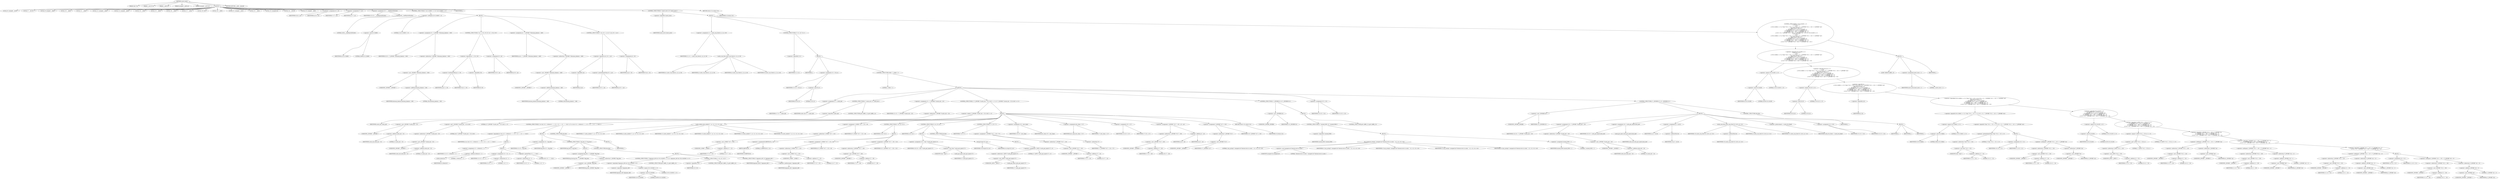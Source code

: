 digraph cache_insert {  
"1000119" [label = "(METHOD,cache_insert)" ]
"1000120" [label = "(PARAM,char *src)" ]
"1000121" [label = "(PARAM,__int128 *a2)" ]
"1000122" [label = "(PARAM,__int64 a3)" ]
"1000123" [label = "(PARAM,unsigned __int64 a4)" ]
"1000124" [label = "(PARAM,unsigned __int16 a5)" ]
"1000125" [label = "(BLOCK,,)" ]
"1000126" [label = "(LOCAL,v6: unsigned __int16)" ]
"1000127" [label = "(LOCAL,v7: __int128 *)" ]
"1000128" [label = "(LOCAL,v9: unsigned __int64)" ]
"1000129" [label = "(LOCAL,v10: __int64)" ]
"1000130" [label = "(LOCAL,v11: __int64)" ]
"1000131" [label = "(LOCAL,v12: unsigned __int64)" ]
"1000132" [label = "(LOCAL,v13: unsigned __int64)" ]
"1000133" [label = "(LOCAL,v14: __int64)" ]
"1000134" [label = "(LOCAL,v15: __int64)" ]
"1000135" [label = "(LOCAL,v16: __int64)" ]
"1000136" [label = "(LOCAL,v17: __int64)" ]
"1000137" [label = "(LOCAL,v18: char *)" ]
"1000138" [label = "(LOCAL,v19: __int64)" ]
"1000139" [label = "(LOCAL,v21: unsigned __int16)" ]
"1000140" [label = "(LOCAL,v22: __int64)" ]
"1000141" [label = "(LOCAL,v23: unsigned int)" ]
"1000142" [label = "(LOCAL,v24: __int128)" ]
"1000143" [label = "(LOCAL,v25: unsigned __int64)" ]
"1000144" [label = "(<operator>.assignment,v6 = a5)" ]
"1000145" [label = "(IDENTIFIER,v6,v6 = a5)" ]
"1000146" [label = "(IDENTIFIER,a5,v6 = a5)" ]
"1000147" [label = "(<operator>.assignment,v7 = a2)" ]
"1000148" [label = "(IDENTIFIER,v7,v7 = a2)" ]
"1000149" [label = "(IDENTIFIER,a2,v7 = a2)" ]
"1000150" [label = "(<operator>.assignment,v25 = __readfsqword(0x28u))" ]
"1000151" [label = "(IDENTIFIER,v25,v25 = __readfsqword(0x28u))" ]
"1000152" [label = "(__readfsqword,__readfsqword(0x28u))" ]
"1000153" [label = "(LITERAL,0x28u,__readfsqword(0x28u))" ]
"1000154" [label = "(CONTROL_STRUCTURE,if ( (a5 & 0x980) != 0 ),if ( (a5 & 0x980) != 0 ))" ]
"1000155" [label = "(<operator>.notEquals,(a5 & 0x980) != 0)" ]
"1000156" [label = "(<operator>.and,a5 & 0x980)" ]
"1000157" [label = "(IDENTIFIER,a5,a5 & 0x980)" ]
"1000158" [label = "(LITERAL,0x980,a5 & 0x980)" ]
"1000159" [label = "(LITERAL,0,(a5 & 0x980) != 0)" ]
"1000160" [label = "(BLOCK,,)" ]
"1000161" [label = "(<operator>.assignment,v9 = *(_QWORD *)(dnsmasq_daemon + 456))" ]
"1000162" [label = "(IDENTIFIER,v9,v9 = *(_QWORD *)(dnsmasq_daemon + 456))" ]
"1000163" [label = "(<operator>.indirection,*(_QWORD *)(dnsmasq_daemon + 456))" ]
"1000164" [label = "(<operator>.cast,(_QWORD *)(dnsmasq_daemon + 456))" ]
"1000165" [label = "(UNKNOWN,_QWORD *,_QWORD *)" ]
"1000166" [label = "(<operator>.addition,dnsmasq_daemon + 456)" ]
"1000167" [label = "(IDENTIFIER,dnsmasq_daemon,dnsmasq_daemon + 456)" ]
"1000168" [label = "(LITERAL,456,dnsmasq_daemon + 456)" ]
"1000169" [label = "(CONTROL_STRUCTURE,if ( a4 <= v9 || !v9 ),if ( a4 <= v9 || !v9 ))" ]
"1000170" [label = "(<operator>.logicalOr,a4 <= v9 || !v9)" ]
"1000171" [label = "(<operator>.lessEqualsThan,a4 <= v9)" ]
"1000172" [label = "(IDENTIFIER,a4,a4 <= v9)" ]
"1000173" [label = "(IDENTIFIER,v9,a4 <= v9)" ]
"1000174" [label = "(<operator>.logicalNot,!v9)" ]
"1000175" [label = "(IDENTIFIER,v9,!v9)" ]
"1000176" [label = "(<operator>.assignment,v9 = a4)" ]
"1000177" [label = "(IDENTIFIER,v9,v9 = a4)" ]
"1000178" [label = "(IDENTIFIER,a4,v9 = a4)" ]
"1000179" [label = "(<operator>.assignment,a4 = *(_QWORD *)(dnsmasq_daemon + 448))" ]
"1000180" [label = "(IDENTIFIER,a4,a4 = *(_QWORD *)(dnsmasq_daemon + 448))" ]
"1000181" [label = "(<operator>.indirection,*(_QWORD *)(dnsmasq_daemon + 448))" ]
"1000182" [label = "(<operator>.cast,(_QWORD *)(dnsmasq_daemon + 448))" ]
"1000183" [label = "(UNKNOWN,_QWORD *,_QWORD *)" ]
"1000184" [label = "(<operator>.addition,dnsmasq_daemon + 448)" ]
"1000185" [label = "(IDENTIFIER,dnsmasq_daemon,dnsmasq_daemon + 448)" ]
"1000186" [label = "(LITERAL,448,dnsmasq_daemon + 448)" ]
"1000187" [label = "(CONTROL_STRUCTURE,if ( !a4 || v9 >= a4 ),if ( !a4 || v9 >= a4 ))" ]
"1000188" [label = "(<operator>.logicalOr,!a4 || v9 >= a4)" ]
"1000189" [label = "(<operator>.logicalNot,!a4)" ]
"1000190" [label = "(IDENTIFIER,a4,!a4)" ]
"1000191" [label = "(<operator>.greaterEqualsThan,v9 >= a4)" ]
"1000192" [label = "(IDENTIFIER,v9,v9 >= a4)" ]
"1000193" [label = "(IDENTIFIER,a4,v9 >= a4)" ]
"1000194" [label = "(<operator>.assignment,a4 = v9)" ]
"1000195" [label = "(IDENTIFIER,a4,a4 = v9)" ]
"1000196" [label = "(IDENTIFIER,v9,a4 = v9)" ]
"1000197" [label = "(IDENTIFIER,L,)" ]
"1000198" [label = "(CONTROL_STRUCTURE,if ( !insert_error ),if ( !insert_error ))" ]
"1000199" [label = "(<operator>.logicalNot,!insert_error)" ]
"1000200" [label = "(IDENTIFIER,insert_error,!insert_error)" ]
"1000201" [label = "(BLOCK,,)" ]
"1000202" [label = "(<operator>.assignment,v11 = cache_scan_free(src, a2, a3, v6))" ]
"1000203" [label = "(IDENTIFIER,v11,v11 = cache_scan_free(src, a2, a3, v6))" ]
"1000204" [label = "(cache_scan_free,cache_scan_free(src, a2, a3, v6))" ]
"1000205" [label = "(IDENTIFIER,src,cache_scan_free(src, a2, a3, v6))" ]
"1000206" [label = "(IDENTIFIER,a2,cache_scan_free(src, a2, a3, v6))" ]
"1000207" [label = "(IDENTIFIER,a3,cache_scan_free(src, a2, a3, v6))" ]
"1000208" [label = "(IDENTIFIER,v6,cache_scan_free(src, a2, a3, v6))" ]
"1000209" [label = "(CONTROL_STRUCTURE,if ( !v11 ),if ( !v11 ))" ]
"1000210" [label = "(<operator>.logicalNot,!v11)" ]
"1000211" [label = "(IDENTIFIER,v11,!v11)" ]
"1000212" [label = "(BLOCK,,)" ]
"1000213" [label = "(IDENTIFIER,L,)" ]
"1000214" [label = "(<operator>.assignment,v15 = v6 & 4)" ]
"1000215" [label = "(IDENTIFIER,v15,v15 = v6 & 4)" ]
"1000216" [label = "(<operator>.and,v6 & 4)" ]
"1000217" [label = "(IDENTIFIER,v6,v6 & 4)" ]
"1000218" [label = "(LITERAL,4,v6 & 4)" ]
"1000219" [label = "(CONTROL_STRUCTURE,while ( 1 ),while ( 1 ))" ]
"1000220" [label = "(LITERAL,1,while ( 1 ))" ]
"1000221" [label = "(BLOCK,,)" ]
"1000222" [label = "(<operator>.assignment,v17 = cache_tail)" ]
"1000223" [label = "(IDENTIFIER,v17,v17 = cache_tail)" ]
"1000224" [label = "(IDENTIFIER,cache_tail,v17 = cache_tail)" ]
"1000225" [label = "(CONTROL_STRUCTURE,if ( !cache_tail ),if ( !cache_tail ))" ]
"1000226" [label = "(<operator>.logicalNot,!cache_tail)" ]
"1000227" [label = "(IDENTIFIER,cache_tail,!cache_tail)" ]
"1000228" [label = "(CONTROL_STRUCTURE,goto LABEL_23;,goto LABEL_23;)" ]
"1000229" [label = "(<operator>.assignment,v21 = *(_DWORD *)(cache_tail + 52))" ]
"1000230" [label = "(IDENTIFIER,v21,v21 = *(_DWORD *)(cache_tail + 52))" ]
"1000231" [label = "(<operator>.indirection,*(_DWORD *)(cache_tail + 52))" ]
"1000232" [label = "(<operator>.cast,(_DWORD *)(cache_tail + 52))" ]
"1000233" [label = "(UNKNOWN,_DWORD *,_DWORD *)" ]
"1000234" [label = "(<operator>.addition,cache_tail + 52)" ]
"1000235" [label = "(IDENTIFIER,cache_tail,cache_tail + 52)" ]
"1000236" [label = "(LITERAL,52,cache_tail + 52)" ]
"1000237" [label = "(CONTROL_STRUCTURE,if ( (*(_DWORD *)(cache_tail + 52) & 0xC) == 0 ),if ( (*(_DWORD *)(cache_tail + 52) & 0xC) == 0 ))" ]
"1000238" [label = "(<operator>.equals,(*(_DWORD *)(cache_tail + 52) & 0xC) == 0)" ]
"1000239" [label = "(<operator>.and,*(_DWORD *)(cache_tail + 52) & 0xC)" ]
"1000240" [label = "(<operator>.indirection,*(_DWORD *)(cache_tail + 52))" ]
"1000241" [label = "(<operator>.cast,(_DWORD *)(cache_tail + 52))" ]
"1000242" [label = "(UNKNOWN,_DWORD *,_DWORD *)" ]
"1000243" [label = "(<operator>.addition,cache_tail + 52)" ]
"1000244" [label = "(IDENTIFIER,cache_tail,cache_tail + 52)" ]
"1000245" [label = "(LITERAL,52,cache_tail + 52)" ]
"1000246" [label = "(LITERAL,0xC,*(_DWORD *)(cache_tail + 52) & 0xC)" ]
"1000247" [label = "(LITERAL,0,(*(_DWORD *)(cache_tail + 52) & 0xC) == 0)" ]
"1000248" [label = "(BLOCK,,)" ]
"1000249" [label = "(CONTROL_STRUCTURE,if ( src && (v12 = strlen(src) + 1, v13 = v12 - 1, v12 - 1 > 0x31) ),if ( src && (v12 = strlen(src) + 1, v13 = v12 - 1, v12 - 1 > 0x31) ))" ]
"1000250" [label = "(<operator>.logicalAnd,src && (v12 = strlen(src) + 1, v13 = v12 - 1, v12 - 1 > 0x31))" ]
"1000251" [label = "(IDENTIFIER,src,src && (v12 = strlen(src) + 1, v13 = v12 - 1, v12 - 1 > 0x31))" ]
"1000252" [label = "(BLOCK,,)" ]
"1000253" [label = "(<operator>.assignment,v12 = strlen(src) + 1)" ]
"1000254" [label = "(IDENTIFIER,v12,v12 = strlen(src) + 1)" ]
"1000255" [label = "(<operator>.addition,strlen(src) + 1)" ]
"1000256" [label = "(strlen,strlen(src))" ]
"1000257" [label = "(IDENTIFIER,src,strlen(src))" ]
"1000258" [label = "(LITERAL,1,strlen(src) + 1)" ]
"1000259" [label = "(BLOCK,,)" ]
"1000260" [label = "(<operator>.assignment,v13 = v12 - 1)" ]
"1000261" [label = "(IDENTIFIER,v13,v13 = v12 - 1)" ]
"1000262" [label = "(<operator>.subtraction,v12 - 1)" ]
"1000263" [label = "(IDENTIFIER,v12,v12 - 1)" ]
"1000264" [label = "(LITERAL,1,v12 - 1)" ]
"1000265" [label = "(<operator>.greaterThan,v12 - 1 > 0x31)" ]
"1000266" [label = "(<operator>.subtraction,v12 - 1)" ]
"1000267" [label = "(IDENTIFIER,v12,v12 - 1)" ]
"1000268" [label = "(LITERAL,1,v12 - 1)" ]
"1000269" [label = "(LITERAL,0x31,v12 - 1 > 0x31)" ]
"1000270" [label = "(BLOCK,,)" ]
"1000271" [label = "(<operator>.assignment,v22 = big_free)" ]
"1000272" [label = "(IDENTIFIER,v22,v22 = big_free)" ]
"1000273" [label = "(IDENTIFIER,big_free,v22 = big_free)" ]
"1000274" [label = "(CONTROL_STRUCTURE,if ( big_free ),if ( big_free ))" ]
"1000275" [label = "(IDENTIFIER,big_free,if ( big_free ))" ]
"1000276" [label = "(BLOCK,,)" ]
"1000277" [label = "(<operator>.assignment,big_free = *(_QWORD *)big_free)" ]
"1000278" [label = "(IDENTIFIER,big_free,big_free = *(_QWORD *)big_free)" ]
"1000279" [label = "(<operator>.indirection,*(_QWORD *)big_free)" ]
"1000280" [label = "(<operator>.cast,(_QWORD *)big_free)" ]
"1000281" [label = "(UNKNOWN,_QWORD *,_QWORD *)" ]
"1000282" [label = "(IDENTIFIER,big_free,(_QWORD *)big_free)" ]
"1000283" [label = "(CONTROL_STRUCTURE,else,else)" ]
"1000284" [label = "(BLOCK,,)" ]
"1000285" [label = "(CONTROL_STRUCTURE,if ( !bignames_left && (v6 & 0x5000) == 0 ),if ( !bignames_left && (v6 & 0x5000) == 0 ))" ]
"1000286" [label = "(<operator>.logicalAnd,!bignames_left && (v6 & 0x5000) == 0)" ]
"1000287" [label = "(<operator>.logicalNot,!bignames_left)" ]
"1000288" [label = "(IDENTIFIER,bignames_left,!bignames_left)" ]
"1000289" [label = "(<operator>.equals,(v6 & 0x5000) == 0)" ]
"1000290" [label = "(<operator>.and,v6 & 0x5000)" ]
"1000291" [label = "(IDENTIFIER,v6,v6 & 0x5000)" ]
"1000292" [label = "(LITERAL,0x5000,v6 & 0x5000)" ]
"1000293" [label = "(LITERAL,0,(v6 & 0x5000) == 0)" ]
"1000294" [label = "(CONTROL_STRUCTURE,goto LABEL_23;,goto LABEL_23;)" ]
"1000295" [label = "(CONTROL_STRUCTURE,if ( !v22 ),if ( !v22 ))" ]
"1000296" [label = "(<operator>.logicalNot,!v22)" ]
"1000297" [label = "(IDENTIFIER,v22,!v22)" ]
"1000298" [label = "(CONTROL_STRUCTURE,goto LABEL_23;,goto LABEL_23;)" ]
"1000299" [label = "(CONTROL_STRUCTURE,if ( bignames_left ),if ( bignames_left ))" ]
"1000300" [label = "(IDENTIFIER,bignames_left,if ( bignames_left ))" ]
"1000301" [label = "(<operator>.preDecrement,--bignames_left)" ]
"1000302" [label = "(IDENTIFIER,bignames_left,--bignames_left)" ]
"1000303" [label = "(CONTROL_STRUCTURE,else,else)" ]
"1000304" [label = "(BLOCK,,)" ]
"1000305" [label = "(IDENTIFIER,L,)" ]
"1000306" [label = "(cache_unlink,cache_unlink(v17, a2, v12, v13, v15, v14))" ]
"1000307" [label = "(IDENTIFIER,v17,cache_unlink(v17, a2, v12, v13, v15, v14))" ]
"1000308" [label = "(IDENTIFIER,a2,cache_unlink(v17, a2, v12, v13, v15, v14))" ]
"1000309" [label = "(IDENTIFIER,v12,cache_unlink(v17, a2, v12, v13, v15, v14))" ]
"1000310" [label = "(IDENTIFIER,v13,cache_unlink(v17, a2, v12, v13, v15, v14))" ]
"1000311" [label = "(IDENTIFIER,v15,cache_unlink(v17, a2, v12, v13, v15, v14))" ]
"1000312" [label = "(IDENTIFIER,v14,cache_unlink(v17, a2, v12, v13, v15, v14))" ]
"1000313" [label = "(<operator>.assignment,*(_WORD *)(v17 + 52) = v6)" ]
"1000314" [label = "(<operator>.indirection,*(_WORD *)(v17 + 52))" ]
"1000315" [label = "(<operator>.cast,(_WORD *)(v17 + 52))" ]
"1000316" [label = "(UNKNOWN,_WORD *,_WORD *)" ]
"1000317" [label = "(<operator>.addition,v17 + 52)" ]
"1000318" [label = "(IDENTIFIER,v17,v17 + 52)" ]
"1000319" [label = "(LITERAL,52,v17 + 52)" ]
"1000320" [label = "(IDENTIFIER,v6,*(_WORD *)(v17 + 52) = v6)" ]
"1000321" [label = "(CONTROL_STRUCTURE,if ( v22 ),if ( v22 ))" ]
"1000322" [label = "(IDENTIFIER,v22,if ( v22 ))" ]
"1000323" [label = "(BLOCK,,)" ]
"1000324" [label = "(<operators>.assignmentOr,HIBYTE(v6) |= 2u)" ]
"1000325" [label = "(HIBYTE,HIBYTE(v6))" ]
"1000326" [label = "(IDENTIFIER,v6,HIBYTE(v6))" ]
"1000327" [label = "(LITERAL,2u,HIBYTE(v6) |= 2u)" ]
"1000328" [label = "(<operator>.assignment,*(_WORD *)(v17 + 52) = v6)" ]
"1000329" [label = "(<operator>.indirection,*(_WORD *)(v17 + 52))" ]
"1000330" [label = "(<operator>.cast,(_WORD *)(v17 + 52))" ]
"1000331" [label = "(UNKNOWN,_WORD *,_WORD *)" ]
"1000332" [label = "(<operator>.addition,v17 + 52)" ]
"1000333" [label = "(IDENTIFIER,v17,v17 + 52)" ]
"1000334" [label = "(LITERAL,52,v17 + 52)" ]
"1000335" [label = "(IDENTIFIER,v6,*(_WORD *)(v17 + 52) = v6)" ]
"1000336" [label = "(<operator>.assignment,*(_QWORD *)(v17 + 56) = v22)" ]
"1000337" [label = "(<operator>.indirection,*(_QWORD *)(v17 + 56))" ]
"1000338" [label = "(<operator>.cast,(_QWORD *)(v17 + 56))" ]
"1000339" [label = "(UNKNOWN,_QWORD *,_QWORD *)" ]
"1000340" [label = "(<operator>.addition,v17 + 56)" ]
"1000341" [label = "(IDENTIFIER,v17,v17 + 56)" ]
"1000342" [label = "(LITERAL,56,v17 + 56)" ]
"1000343" [label = "(IDENTIFIER,v22,*(_QWORD *)(v17 + 56) = v22)" ]
"1000344" [label = "(CONTROL_STRUCTURE,if ( src ),if ( src ))" ]
"1000345" [label = "(IDENTIFIER,src,if ( src ))" ]
"1000346" [label = "(BLOCK,,)" ]
"1000347" [label = "(<operator>.assignment,v18 = (char *)cache_get_name(v17))" ]
"1000348" [label = "(IDENTIFIER,v18,v18 = (char *)cache_get_name(v17))" ]
"1000349" [label = "(<operator>.cast,(char *)cache_get_name(v17))" ]
"1000350" [label = "(UNKNOWN,char *,char *)" ]
"1000351" [label = "(cache_get_name,cache_get_name(v17))" ]
"1000352" [label = "(IDENTIFIER,v17,cache_get_name(v17))" ]
"1000353" [label = "(strcpy,strcpy(v18, src))" ]
"1000354" [label = "(IDENTIFIER,v18,strcpy(v18, src))" ]
"1000355" [label = "(IDENTIFIER,src,strcpy(v18, src))" ]
"1000356" [label = "(CONTROL_STRUCTURE,else,else)" ]
"1000357" [label = "(BLOCK,,)" ]
"1000358" [label = "(<operator>.assignment,*(_BYTE *)cache_get_name(v17) = 0)" ]
"1000359" [label = "(<operator>.indirection,*(_BYTE *)cache_get_name(v17))" ]
"1000360" [label = "(<operator>.cast,(_BYTE *)cache_get_name(v17))" ]
"1000361" [label = "(UNKNOWN,_BYTE *,_BYTE *)" ]
"1000362" [label = "(cache_get_name,cache_get_name(v17))" ]
"1000363" [label = "(IDENTIFIER,v17,cache_get_name(v17))" ]
"1000364" [label = "(LITERAL,0,*(_BYTE *)cache_get_name(v17) = 0)" ]
"1000365" [label = "(CONTROL_STRUCTURE,if ( v7 ),if ( v7 ))" ]
"1000366" [label = "(IDENTIFIER,v7,if ( v7 ))" ]
"1000367" [label = "(<operator>.assignment,*(_OWORD *)(v17 + 24) = *v7)" ]
"1000368" [label = "(<operator>.indirection,*(_OWORD *)(v17 + 24))" ]
"1000369" [label = "(<operator>.cast,(_OWORD *)(v17 + 24))" ]
"1000370" [label = "(UNKNOWN,_OWORD *,_OWORD *)" ]
"1000371" [label = "(<operator>.addition,v17 + 24)" ]
"1000372" [label = "(IDENTIFIER,v17,v17 + 24)" ]
"1000373" [label = "(LITERAL,24,v17 + 24)" ]
"1000374" [label = "(<operator>.indirection,*v7)" ]
"1000375" [label = "(IDENTIFIER,v7,*(_OWORD *)(v17 + 24) = *v7)" ]
"1000376" [label = "(<operator>.assignment,v19 = new_chain)" ]
"1000377" [label = "(IDENTIFIER,v19,v19 = new_chain)" ]
"1000378" [label = "(IDENTIFIER,new_chain,v19 = new_chain)" ]
"1000379" [label = "(<operator>.assignment,new_chain = v17)" ]
"1000380" [label = "(IDENTIFIER,new_chain,new_chain = v17)" ]
"1000381" [label = "(IDENTIFIER,v17,new_chain = v17)" ]
"1000382" [label = "(<operator>.assignment,v10 = v17)" ]
"1000383" [label = "(IDENTIFIER,v10,v10 = v17)" ]
"1000384" [label = "(IDENTIFIER,v17,v10 = v17)" ]
"1000385" [label = "(<operator>.assignment,*(_QWORD *)(v17 + 40) = a3 + a4)" ]
"1000386" [label = "(<operator>.indirection,*(_QWORD *)(v17 + 40))" ]
"1000387" [label = "(<operator>.cast,(_QWORD *)(v17 + 40))" ]
"1000388" [label = "(UNKNOWN,_QWORD *,_QWORD *)" ]
"1000389" [label = "(<operator>.addition,v17 + 40)" ]
"1000390" [label = "(IDENTIFIER,v17,v17 + 40)" ]
"1000391" [label = "(LITERAL,40,v17 + 40)" ]
"1000392" [label = "(<operator>.addition,a3 + a4)" ]
"1000393" [label = "(IDENTIFIER,a3,a3 + a4)" ]
"1000394" [label = "(IDENTIFIER,a4,a3 + a4)" ]
"1000395" [label = "(<operator>.assignment,*(_QWORD *)v17 = v19)" ]
"1000396" [label = "(<operator>.indirection,*(_QWORD *)v17)" ]
"1000397" [label = "(<operator>.cast,(_QWORD *)v17)" ]
"1000398" [label = "(UNKNOWN,_QWORD *,_QWORD *)" ]
"1000399" [label = "(IDENTIFIER,v17,(_QWORD *)v17)" ]
"1000400" [label = "(IDENTIFIER,v19,*(_QWORD *)v17 = v19)" ]
"1000401" [label = "(RETURN,return v10;,return v10;)" ]
"1000402" [label = "(IDENTIFIER,v10,return v10;)" ]
"1000403" [label = "(CONTROL_STRUCTURE,if ( (_DWORD)v14 ),if ( (_DWORD)v14 ))" ]
"1000404" [label = "(<operator>.cast,(_DWORD)v14)" ]
"1000405" [label = "(UNKNOWN,_DWORD,_DWORD)" ]
"1000406" [label = "(IDENTIFIER,v14,(_DWORD)v14)" ]
"1000407" [label = "(BLOCK,,)" ]
"1000408" [label = "(CONTROL_STRUCTURE,if ( !warned_8590 ),if ( !warned_8590 ))" ]
"1000409" [label = "(<operator>.logicalNot,!warned_8590)" ]
"1000410" [label = "(IDENTIFIER,warned_8590,!warned_8590)" ]
"1000411" [label = "(BLOCK,,)" ]
"1000412" [label = "(my_syslog,my_syslog(3, (unsigned int)\"Internal error in cache.\", v12, v13, v15, v14))" ]
"1000413" [label = "(LITERAL,3,my_syslog(3, (unsigned int)\"Internal error in cache.\", v12, v13, v15, v14))" ]
"1000414" [label = "(<operator>.cast,(unsigned int)\"Internal error in cache.\")" ]
"1000415" [label = "(UNKNOWN,unsigned int,unsigned int)" ]
"1000416" [label = "(LITERAL,\"Internal error in cache.\",(unsigned int)\"Internal error in cache.\")" ]
"1000417" [label = "(IDENTIFIER,v12,my_syslog(3, (unsigned int)\"Internal error in cache.\", v12, v13, v15, v14))" ]
"1000418" [label = "(IDENTIFIER,v13,my_syslog(3, (unsigned int)\"Internal error in cache.\", v12, v13, v15, v14))" ]
"1000419" [label = "(IDENTIFIER,v15,my_syslog(3, (unsigned int)\"Internal error in cache.\", v12, v13, v15, v14))" ]
"1000420" [label = "(IDENTIFIER,v14,my_syslog(3, (unsigned int)\"Internal error in cache.\", v12, v13, v15, v14))" ]
"1000421" [label = "(<operator>.assignment,warned_8590 = 1)" ]
"1000422" [label = "(IDENTIFIER,warned_8590,warned_8590 = 1)" ]
"1000423" [label = "(LITERAL,1,warned_8590 = 1)" ]
"1000424" [label = "(CONTROL_STRUCTURE,goto LABEL_23;,goto LABEL_23;)" ]
"1000425" [label = "(<operator>.assignment,v23 = v15)" ]
"1000426" [label = "(IDENTIFIER,v23,v23 = v15)" ]
"1000427" [label = "(IDENTIFIER,v15,v23 = v15)" ]
"1000428" [label = "(CONTROL_STRUCTURE,if ( (_DWORD)v15 ),if ( (_DWORD)v15 ))" ]
"1000429" [label = "(<operator>.cast,(_DWORD)v15)" ]
"1000430" [label = "(UNKNOWN,_DWORD,_DWORD)" ]
"1000431" [label = "(IDENTIFIER,v15,(_DWORD)v15)" ]
"1000432" [label = "(BLOCK,,)" ]
"1000433" [label = "(<operator>.assignment,v24 = *(_OWORD *)(cache_tail + 24))" ]
"1000434" [label = "(IDENTIFIER,v24,v24 = *(_OWORD *)(cache_tail + 24))" ]
"1000435" [label = "(<operator>.indirection,*(_OWORD *)(cache_tail + 24))" ]
"1000436" [label = "(<operator>.cast,(_OWORD *)(cache_tail + 24))" ]
"1000437" [label = "(UNKNOWN,_OWORD *,_OWORD *)" ]
"1000438" [label = "(<operator>.addition,cache_tail + 24)" ]
"1000439" [label = "(IDENTIFIER,cache_tail,cache_tail + 24)" ]
"1000440" [label = "(LITERAL,24,cache_tail + 24)" ]
"1000441" [label = "(<operator>.assignment,v16 = cache_get_name(cache_tail))" ]
"1000442" [label = "(IDENTIFIER,v16,v16 = cache_get_name(cache_tail))" ]
"1000443" [label = "(cache_get_name,cache_get_name(cache_tail))" ]
"1000444" [label = "(IDENTIFIER,cache_tail,cache_get_name(cache_tail))" ]
"1000445" [label = "(<operator>.assignment,a2 = &v24)" ]
"1000446" [label = "(IDENTIFIER,a2,a2 = &v24)" ]
"1000447" [label = "(<operator>.addressOf,&v24)" ]
"1000448" [label = "(IDENTIFIER,v24,a2 = &v24)" ]
"1000449" [label = "(cache_scan_free,cache_scan_free(v16, &v24, a3, v21))" ]
"1000450" [label = "(IDENTIFIER,v16,cache_scan_free(v16, &v24, a3, v21))" ]
"1000451" [label = "(<operator>.addressOf,&v24)" ]
"1000452" [label = "(IDENTIFIER,v24,cache_scan_free(v16, &v24, a3, v21))" ]
"1000453" [label = "(IDENTIFIER,a3,cache_scan_free(v16, &v24, a3, v21))" ]
"1000454" [label = "(IDENTIFIER,v21,cache_scan_free(v16, &v24, a3, v21))" ]
"1000455" [label = "(<operator>.preIncrement,++cache_live_freed)" ]
"1000456" [label = "(IDENTIFIER,cache_live_freed,++cache_live_freed)" ]
"1000457" [label = "(<operator>.assignment,v15 = v23)" ]
"1000458" [label = "(IDENTIFIER,v15,v15 = v23)" ]
"1000459" [label = "(IDENTIFIER,v23,v15 = v23)" ]
"1000460" [label = "(IDENTIFIER,L,)" ]
"1000461" [label = "(CONTROL_STRUCTURE,else,else)" ]
"1000462" [label = "(BLOCK,,)" ]
"1000463" [label = "(IDENTIFIER,L,)" ]
"1000464" [label = "(IDENTIFIER,L,)" ]
"1000465" [label = "(IDENTIFIER,L,)" ]
"1000466" [label = "(CONTROL_STRUCTURE,if ( (v6 & 0x180) == 0\n      || (v6 & 8) == 0\n      || !a2\n      || ((v6 & 0x80u) == 0 || *(char *)(v11 + 52) >= 0 || (v10 = v11, *(_DWORD *)(v11 + 24) != *(_DWORD *)a2))\n      && ((v6 & 0x100) == 0\n       || (*(_BYTE *)(v11 + 53) & 1) == 0\n       || *(_DWORD *)(v11 + 24) != *(_DWORD *)a2\n       || *(_DWORD *)(v11 + 28) != *((_DWORD *)a2 + 1)\n       || *(_DWORD *)(v11 + 32) != *((_DWORD *)a2 + 2)\n       || (v10 = v11, *(_DWORD *)(v11 + 36) != *((_DWORD *)a2 + 3))) ),if ( (v6 & 0x180) == 0\n      || (v6 & 8) == 0\n      || !a2\n      || ((v6 & 0x80u) == 0 || *(char *)(v11 + 52) >= 0 || (v10 = v11, *(_DWORD *)(v11 + 24) != *(_DWORD *)a2))\n      && ((v6 & 0x100) == 0\n       || (*(_BYTE *)(v11 + 53) & 1) == 0\n       || *(_DWORD *)(v11 + 24) != *(_DWORD *)a2\n       || *(_DWORD *)(v11 + 28) != *((_DWORD *)a2 + 1)\n       || *(_DWORD *)(v11 + 32) != *((_DWORD *)a2 + 2)\n       || (v10 = v11, *(_DWORD *)(v11 + 36) != *((_DWORD *)a2 + 3))) ))" ]
"1000467" [label = "(<operator>.logicalOr,(v6 & 0x180) == 0\n      || (v6 & 8) == 0\n      || !a2\n      || ((v6 & 0x80u) == 0 || *(char *)(v11 + 52) >= 0 || (v10 = v11, *(_DWORD *)(v11 + 24) != *(_DWORD *)a2))\n      && ((v6 & 0x100) == 0\n       || (*(_BYTE *)(v11 + 53) & 1) == 0\n       || *(_DWORD *)(v11 + 24) != *(_DWORD *)a2\n       || *(_DWORD *)(v11 + 28) != *((_DWORD *)a2 + 1)\n       || *(_DWORD *)(v11 + 32) != *((_DWORD *)a2 + 2)\n       || (v10 = v11, *(_DWORD *)(v11 + 36) != *((_DWORD *)a2 + 3))))" ]
"1000468" [label = "(<operator>.equals,(v6 & 0x180) == 0)" ]
"1000469" [label = "(<operator>.and,v6 & 0x180)" ]
"1000470" [label = "(IDENTIFIER,v6,v6 & 0x180)" ]
"1000471" [label = "(LITERAL,0x180,v6 & 0x180)" ]
"1000472" [label = "(LITERAL,0,(v6 & 0x180) == 0)" ]
"1000473" [label = "(<operator>.logicalOr,(v6 & 8) == 0\n      || !a2\n      || ((v6 & 0x80u) == 0 || *(char *)(v11 + 52) >= 0 || (v10 = v11, *(_DWORD *)(v11 + 24) != *(_DWORD *)a2))\n      && ((v6 & 0x100) == 0\n       || (*(_BYTE *)(v11 + 53) & 1) == 0\n       || *(_DWORD *)(v11 + 24) != *(_DWORD *)a2\n       || *(_DWORD *)(v11 + 28) != *((_DWORD *)a2 + 1)\n       || *(_DWORD *)(v11 + 32) != *((_DWORD *)a2 + 2)\n       || (v10 = v11, *(_DWORD *)(v11 + 36) != *((_DWORD *)a2 + 3))))" ]
"1000474" [label = "(<operator>.equals,(v6 & 8) == 0)" ]
"1000475" [label = "(<operator>.and,v6 & 8)" ]
"1000476" [label = "(IDENTIFIER,v6,v6 & 8)" ]
"1000477" [label = "(LITERAL,8,v6 & 8)" ]
"1000478" [label = "(LITERAL,0,(v6 & 8) == 0)" ]
"1000479" [label = "(<operator>.logicalOr,!a2\n      || ((v6 & 0x80u) == 0 || *(char *)(v11 + 52) >= 0 || (v10 = v11, *(_DWORD *)(v11 + 24) != *(_DWORD *)a2))\n      && ((v6 & 0x100) == 0\n       || (*(_BYTE *)(v11 + 53) & 1) == 0\n       || *(_DWORD *)(v11 + 24) != *(_DWORD *)a2\n       || *(_DWORD *)(v11 + 28) != *((_DWORD *)a2 + 1)\n       || *(_DWORD *)(v11 + 32) != *((_DWORD *)a2 + 2)\n       || (v10 = v11, *(_DWORD *)(v11 + 36) != *((_DWORD *)a2 + 3))))" ]
"1000480" [label = "(<operator>.logicalNot,!a2)" ]
"1000481" [label = "(IDENTIFIER,a2,!a2)" ]
"1000482" [label = "(<operator>.logicalAnd,((v6 & 0x80u) == 0 || *(char *)(v11 + 52) >= 0 || (v10 = v11, *(_DWORD *)(v11 + 24) != *(_DWORD *)a2))\n      && ((v6 & 0x100) == 0\n       || (*(_BYTE *)(v11 + 53) & 1) == 0\n       || *(_DWORD *)(v11 + 24) != *(_DWORD *)a2\n       || *(_DWORD *)(v11 + 28) != *((_DWORD *)a2 + 1)\n       || *(_DWORD *)(v11 + 32) != *((_DWORD *)a2 + 2)\n       || (v10 = v11, *(_DWORD *)(v11 + 36) != *((_DWORD *)a2 + 3))))" ]
"1000483" [label = "(<operator>.logicalOr,(v6 & 0x80u) == 0 || *(char *)(v11 + 52) >= 0 || (v10 = v11, *(_DWORD *)(v11 + 24) != *(_DWORD *)a2))" ]
"1000484" [label = "(<operator>.equals,(v6 & 0x80u) == 0)" ]
"1000485" [label = "(<operator>.and,v6 & 0x80u)" ]
"1000486" [label = "(IDENTIFIER,v6,v6 & 0x80u)" ]
"1000487" [label = "(LITERAL,0x80u,v6 & 0x80u)" ]
"1000488" [label = "(LITERAL,0,(v6 & 0x80u) == 0)" ]
"1000489" [label = "(<operator>.logicalOr,*(char *)(v11 + 52) >= 0 || (v10 = v11, *(_DWORD *)(v11 + 24) != *(_DWORD *)a2))" ]
"1000490" [label = "(<operator>.greaterEqualsThan,*(char *)(v11 + 52) >= 0)" ]
"1000491" [label = "(<operator>.indirection,*(char *)(v11 + 52))" ]
"1000492" [label = "(<operator>.cast,(char *)(v11 + 52))" ]
"1000493" [label = "(UNKNOWN,char *,char *)" ]
"1000494" [label = "(<operator>.addition,v11 + 52)" ]
"1000495" [label = "(IDENTIFIER,v11,v11 + 52)" ]
"1000496" [label = "(LITERAL,52,v11 + 52)" ]
"1000497" [label = "(LITERAL,0,*(char *)(v11 + 52) >= 0)" ]
"1000498" [label = "(BLOCK,,)" ]
"1000499" [label = "(<operator>.assignment,v10 = v11)" ]
"1000500" [label = "(IDENTIFIER,v10,v10 = v11)" ]
"1000501" [label = "(IDENTIFIER,v11,v10 = v11)" ]
"1000502" [label = "(<operator>.notEquals,*(_DWORD *)(v11 + 24) != *(_DWORD *)a2)" ]
"1000503" [label = "(<operator>.indirection,*(_DWORD *)(v11 + 24))" ]
"1000504" [label = "(<operator>.cast,(_DWORD *)(v11 + 24))" ]
"1000505" [label = "(UNKNOWN,_DWORD *,_DWORD *)" ]
"1000506" [label = "(<operator>.addition,v11 + 24)" ]
"1000507" [label = "(IDENTIFIER,v11,v11 + 24)" ]
"1000508" [label = "(LITERAL,24,v11 + 24)" ]
"1000509" [label = "(<operator>.indirection,*(_DWORD *)a2)" ]
"1000510" [label = "(<operator>.cast,(_DWORD *)a2)" ]
"1000511" [label = "(UNKNOWN,_DWORD *,_DWORD *)" ]
"1000512" [label = "(IDENTIFIER,a2,(_DWORD *)a2)" ]
"1000513" [label = "(<operator>.logicalOr,(v6 & 0x100) == 0\n       || (*(_BYTE *)(v11 + 53) & 1) == 0\n       || *(_DWORD *)(v11 + 24) != *(_DWORD *)a2\n       || *(_DWORD *)(v11 + 28) != *((_DWORD *)a2 + 1)\n       || *(_DWORD *)(v11 + 32) != *((_DWORD *)a2 + 2)\n       || (v10 = v11, *(_DWORD *)(v11 + 36) != *((_DWORD *)a2 + 3)))" ]
"1000514" [label = "(<operator>.equals,(v6 & 0x100) == 0)" ]
"1000515" [label = "(<operator>.and,v6 & 0x100)" ]
"1000516" [label = "(IDENTIFIER,v6,v6 & 0x100)" ]
"1000517" [label = "(LITERAL,0x100,v6 & 0x100)" ]
"1000518" [label = "(LITERAL,0,(v6 & 0x100) == 0)" ]
"1000519" [label = "(<operator>.logicalOr,(*(_BYTE *)(v11 + 53) & 1) == 0\n       || *(_DWORD *)(v11 + 24) != *(_DWORD *)a2\n       || *(_DWORD *)(v11 + 28) != *((_DWORD *)a2 + 1)\n       || *(_DWORD *)(v11 + 32) != *((_DWORD *)a2 + 2)\n       || (v10 = v11, *(_DWORD *)(v11 + 36) != *((_DWORD *)a2 + 3)))" ]
"1000520" [label = "(<operator>.equals,(*(_BYTE *)(v11 + 53) & 1) == 0)" ]
"1000521" [label = "(<operator>.and,*(_BYTE *)(v11 + 53) & 1)" ]
"1000522" [label = "(<operator>.indirection,*(_BYTE *)(v11 + 53))" ]
"1000523" [label = "(<operator>.cast,(_BYTE *)(v11 + 53))" ]
"1000524" [label = "(UNKNOWN,_BYTE *,_BYTE *)" ]
"1000525" [label = "(<operator>.addition,v11 + 53)" ]
"1000526" [label = "(IDENTIFIER,v11,v11 + 53)" ]
"1000527" [label = "(LITERAL,53,v11 + 53)" ]
"1000528" [label = "(LITERAL,1,*(_BYTE *)(v11 + 53) & 1)" ]
"1000529" [label = "(LITERAL,0,(*(_BYTE *)(v11 + 53) & 1) == 0)" ]
"1000530" [label = "(<operator>.logicalOr,*(_DWORD *)(v11 + 24) != *(_DWORD *)a2\n       || *(_DWORD *)(v11 + 28) != *((_DWORD *)a2 + 1)\n       || *(_DWORD *)(v11 + 32) != *((_DWORD *)a2 + 2)\n       || (v10 = v11, *(_DWORD *)(v11 + 36) != *((_DWORD *)a2 + 3)))" ]
"1000531" [label = "(<operator>.notEquals,*(_DWORD *)(v11 + 24) != *(_DWORD *)a2)" ]
"1000532" [label = "(<operator>.indirection,*(_DWORD *)(v11 + 24))" ]
"1000533" [label = "(<operator>.cast,(_DWORD *)(v11 + 24))" ]
"1000534" [label = "(UNKNOWN,_DWORD *,_DWORD *)" ]
"1000535" [label = "(<operator>.addition,v11 + 24)" ]
"1000536" [label = "(IDENTIFIER,v11,v11 + 24)" ]
"1000537" [label = "(LITERAL,24,v11 + 24)" ]
"1000538" [label = "(<operator>.indirection,*(_DWORD *)a2)" ]
"1000539" [label = "(<operator>.cast,(_DWORD *)a2)" ]
"1000540" [label = "(UNKNOWN,_DWORD *,_DWORD *)" ]
"1000541" [label = "(IDENTIFIER,a2,(_DWORD *)a2)" ]
"1000542" [label = "(<operator>.logicalOr,*(_DWORD *)(v11 + 28) != *((_DWORD *)a2 + 1)\n       || *(_DWORD *)(v11 + 32) != *((_DWORD *)a2 + 2)\n       || (v10 = v11, *(_DWORD *)(v11 + 36) != *((_DWORD *)a2 + 3)))" ]
"1000543" [label = "(<operator>.notEquals,*(_DWORD *)(v11 + 28) != *((_DWORD *)a2 + 1))" ]
"1000544" [label = "(<operator>.indirection,*(_DWORD *)(v11 + 28))" ]
"1000545" [label = "(<operator>.cast,(_DWORD *)(v11 + 28))" ]
"1000546" [label = "(UNKNOWN,_DWORD *,_DWORD *)" ]
"1000547" [label = "(<operator>.addition,v11 + 28)" ]
"1000548" [label = "(IDENTIFIER,v11,v11 + 28)" ]
"1000549" [label = "(LITERAL,28,v11 + 28)" ]
"1000550" [label = "(<operator>.indirection,*((_DWORD *)a2 + 1))" ]
"1000551" [label = "(<operator>.addition,(_DWORD *)a2 + 1)" ]
"1000552" [label = "(<operator>.cast,(_DWORD *)a2)" ]
"1000553" [label = "(UNKNOWN,_DWORD *,_DWORD *)" ]
"1000554" [label = "(IDENTIFIER,a2,(_DWORD *)a2)" ]
"1000555" [label = "(LITERAL,1,(_DWORD *)a2 + 1)" ]
"1000556" [label = "(<operator>.logicalOr,*(_DWORD *)(v11 + 32) != *((_DWORD *)a2 + 2)\n       || (v10 = v11, *(_DWORD *)(v11 + 36) != *((_DWORD *)a2 + 3)))" ]
"1000557" [label = "(<operator>.notEquals,*(_DWORD *)(v11 + 32) != *((_DWORD *)a2 + 2))" ]
"1000558" [label = "(<operator>.indirection,*(_DWORD *)(v11 + 32))" ]
"1000559" [label = "(<operator>.cast,(_DWORD *)(v11 + 32))" ]
"1000560" [label = "(UNKNOWN,_DWORD *,_DWORD *)" ]
"1000561" [label = "(<operator>.addition,v11 + 32)" ]
"1000562" [label = "(IDENTIFIER,v11,v11 + 32)" ]
"1000563" [label = "(LITERAL,32,v11 + 32)" ]
"1000564" [label = "(<operator>.indirection,*((_DWORD *)a2 + 2))" ]
"1000565" [label = "(<operator>.addition,(_DWORD *)a2 + 2)" ]
"1000566" [label = "(<operator>.cast,(_DWORD *)a2)" ]
"1000567" [label = "(UNKNOWN,_DWORD *,_DWORD *)" ]
"1000568" [label = "(IDENTIFIER,a2,(_DWORD *)a2)" ]
"1000569" [label = "(LITERAL,2,(_DWORD *)a2 + 2)" ]
"1000570" [label = "(BLOCK,,)" ]
"1000571" [label = "(<operator>.assignment,v10 = v11)" ]
"1000572" [label = "(IDENTIFIER,v10,v10 = v11)" ]
"1000573" [label = "(IDENTIFIER,v11,v10 = v11)" ]
"1000574" [label = "(<operator>.notEquals,*(_DWORD *)(v11 + 36) != *((_DWORD *)a2 + 3))" ]
"1000575" [label = "(<operator>.indirection,*(_DWORD *)(v11 + 36))" ]
"1000576" [label = "(<operator>.cast,(_DWORD *)(v11 + 36))" ]
"1000577" [label = "(UNKNOWN,_DWORD *,_DWORD *)" ]
"1000578" [label = "(<operator>.addition,v11 + 36)" ]
"1000579" [label = "(IDENTIFIER,v11,v11 + 36)" ]
"1000580" [label = "(LITERAL,36,v11 + 36)" ]
"1000581" [label = "(<operator>.indirection,*((_DWORD *)a2 + 3))" ]
"1000582" [label = "(<operator>.addition,(_DWORD *)a2 + 3)" ]
"1000583" [label = "(<operator>.cast,(_DWORD *)a2)" ]
"1000584" [label = "(UNKNOWN,_DWORD *,_DWORD *)" ]
"1000585" [label = "(IDENTIFIER,a2,(_DWORD *)a2)" ]
"1000586" [label = "(LITERAL,3,(_DWORD *)a2 + 3)" ]
"1000587" [label = "(BLOCK,,)" ]
"1000588" [label = "(JUMP_TARGET,LABEL_23)" ]
"1000589" [label = "(<operator>.assignment,insert_error = 1)" ]
"1000590" [label = "(IDENTIFIER,insert_error,insert_error = 1)" ]
"1000591" [label = "(LITERAL,1,insert_error = 1)" ]
"1000592" [label = "(IDENTIFIER,L,)" ]
"1000593" [label = "(RETURN,return v10;,return v10;)" ]
"1000594" [label = "(IDENTIFIER,v10,return v10;)" ]
"1000595" [label = "(METHOD_RETURN,__int64 __fastcall)" ]
  "1000119" -> "1000120" 
  "1000119" -> "1000121" 
  "1000119" -> "1000122" 
  "1000119" -> "1000123" 
  "1000119" -> "1000124" 
  "1000119" -> "1000125" 
  "1000119" -> "1000595" 
  "1000125" -> "1000126" 
  "1000125" -> "1000127" 
  "1000125" -> "1000128" 
  "1000125" -> "1000129" 
  "1000125" -> "1000130" 
  "1000125" -> "1000131" 
  "1000125" -> "1000132" 
  "1000125" -> "1000133" 
  "1000125" -> "1000134" 
  "1000125" -> "1000135" 
  "1000125" -> "1000136" 
  "1000125" -> "1000137" 
  "1000125" -> "1000138" 
  "1000125" -> "1000139" 
  "1000125" -> "1000140" 
  "1000125" -> "1000141" 
  "1000125" -> "1000142" 
  "1000125" -> "1000143" 
  "1000125" -> "1000144" 
  "1000125" -> "1000147" 
  "1000125" -> "1000150" 
  "1000125" -> "1000154" 
  "1000125" -> "1000197" 
  "1000125" -> "1000198" 
  "1000125" -> "1000593" 
  "1000144" -> "1000145" 
  "1000144" -> "1000146" 
  "1000147" -> "1000148" 
  "1000147" -> "1000149" 
  "1000150" -> "1000151" 
  "1000150" -> "1000152" 
  "1000152" -> "1000153" 
  "1000154" -> "1000155" 
  "1000154" -> "1000160" 
  "1000155" -> "1000156" 
  "1000155" -> "1000159" 
  "1000156" -> "1000157" 
  "1000156" -> "1000158" 
  "1000160" -> "1000161" 
  "1000160" -> "1000169" 
  "1000160" -> "1000179" 
  "1000160" -> "1000187" 
  "1000161" -> "1000162" 
  "1000161" -> "1000163" 
  "1000163" -> "1000164" 
  "1000164" -> "1000165" 
  "1000164" -> "1000166" 
  "1000166" -> "1000167" 
  "1000166" -> "1000168" 
  "1000169" -> "1000170" 
  "1000169" -> "1000176" 
  "1000170" -> "1000171" 
  "1000170" -> "1000174" 
  "1000171" -> "1000172" 
  "1000171" -> "1000173" 
  "1000174" -> "1000175" 
  "1000176" -> "1000177" 
  "1000176" -> "1000178" 
  "1000179" -> "1000180" 
  "1000179" -> "1000181" 
  "1000181" -> "1000182" 
  "1000182" -> "1000183" 
  "1000182" -> "1000184" 
  "1000184" -> "1000185" 
  "1000184" -> "1000186" 
  "1000187" -> "1000188" 
  "1000187" -> "1000194" 
  "1000188" -> "1000189" 
  "1000188" -> "1000191" 
  "1000189" -> "1000190" 
  "1000191" -> "1000192" 
  "1000191" -> "1000193" 
  "1000194" -> "1000195" 
  "1000194" -> "1000196" 
  "1000198" -> "1000199" 
  "1000198" -> "1000201" 
  "1000199" -> "1000200" 
  "1000201" -> "1000202" 
  "1000201" -> "1000209" 
  "1000201" -> "1000466" 
  "1000202" -> "1000203" 
  "1000202" -> "1000204" 
  "1000204" -> "1000205" 
  "1000204" -> "1000206" 
  "1000204" -> "1000207" 
  "1000204" -> "1000208" 
  "1000209" -> "1000210" 
  "1000209" -> "1000212" 
  "1000210" -> "1000211" 
  "1000212" -> "1000213" 
  "1000212" -> "1000214" 
  "1000212" -> "1000219" 
  "1000214" -> "1000215" 
  "1000214" -> "1000216" 
  "1000216" -> "1000217" 
  "1000216" -> "1000218" 
  "1000219" -> "1000220" 
  "1000219" -> "1000221" 
  "1000221" -> "1000222" 
  "1000221" -> "1000225" 
  "1000221" -> "1000229" 
  "1000221" -> "1000237" 
  "1000221" -> "1000403" 
  "1000221" -> "1000425" 
  "1000221" -> "1000428" 
  "1000222" -> "1000223" 
  "1000222" -> "1000224" 
  "1000225" -> "1000226" 
  "1000225" -> "1000228" 
  "1000226" -> "1000227" 
  "1000229" -> "1000230" 
  "1000229" -> "1000231" 
  "1000231" -> "1000232" 
  "1000232" -> "1000233" 
  "1000232" -> "1000234" 
  "1000234" -> "1000235" 
  "1000234" -> "1000236" 
  "1000237" -> "1000238" 
  "1000237" -> "1000248" 
  "1000238" -> "1000239" 
  "1000238" -> "1000247" 
  "1000239" -> "1000240" 
  "1000239" -> "1000246" 
  "1000240" -> "1000241" 
  "1000241" -> "1000242" 
  "1000241" -> "1000243" 
  "1000243" -> "1000244" 
  "1000243" -> "1000245" 
  "1000248" -> "1000249" 
  "1000248" -> "1000306" 
  "1000248" -> "1000313" 
  "1000248" -> "1000321" 
  "1000248" -> "1000344" 
  "1000248" -> "1000365" 
  "1000248" -> "1000376" 
  "1000248" -> "1000379" 
  "1000248" -> "1000382" 
  "1000248" -> "1000385" 
  "1000248" -> "1000395" 
  "1000248" -> "1000401" 
  "1000249" -> "1000250" 
  "1000249" -> "1000270" 
  "1000249" -> "1000303" 
  "1000250" -> "1000251" 
  "1000250" -> "1000252" 
  "1000252" -> "1000253" 
  "1000252" -> "1000259" 
  "1000253" -> "1000254" 
  "1000253" -> "1000255" 
  "1000255" -> "1000256" 
  "1000255" -> "1000258" 
  "1000256" -> "1000257" 
  "1000259" -> "1000260" 
  "1000259" -> "1000265" 
  "1000260" -> "1000261" 
  "1000260" -> "1000262" 
  "1000262" -> "1000263" 
  "1000262" -> "1000264" 
  "1000265" -> "1000266" 
  "1000265" -> "1000269" 
  "1000266" -> "1000267" 
  "1000266" -> "1000268" 
  "1000270" -> "1000271" 
  "1000270" -> "1000274" 
  "1000271" -> "1000272" 
  "1000271" -> "1000273" 
  "1000274" -> "1000275" 
  "1000274" -> "1000276" 
  "1000274" -> "1000283" 
  "1000276" -> "1000277" 
  "1000277" -> "1000278" 
  "1000277" -> "1000279" 
  "1000279" -> "1000280" 
  "1000280" -> "1000281" 
  "1000280" -> "1000282" 
  "1000283" -> "1000284" 
  "1000284" -> "1000285" 
  "1000284" -> "1000295" 
  "1000284" -> "1000299" 
  "1000285" -> "1000286" 
  "1000285" -> "1000294" 
  "1000286" -> "1000287" 
  "1000286" -> "1000289" 
  "1000287" -> "1000288" 
  "1000289" -> "1000290" 
  "1000289" -> "1000293" 
  "1000290" -> "1000291" 
  "1000290" -> "1000292" 
  "1000295" -> "1000296" 
  "1000295" -> "1000298" 
  "1000296" -> "1000297" 
  "1000299" -> "1000300" 
  "1000299" -> "1000301" 
  "1000301" -> "1000302" 
  "1000303" -> "1000304" 
  "1000304" -> "1000305" 
  "1000306" -> "1000307" 
  "1000306" -> "1000308" 
  "1000306" -> "1000309" 
  "1000306" -> "1000310" 
  "1000306" -> "1000311" 
  "1000306" -> "1000312" 
  "1000313" -> "1000314" 
  "1000313" -> "1000320" 
  "1000314" -> "1000315" 
  "1000315" -> "1000316" 
  "1000315" -> "1000317" 
  "1000317" -> "1000318" 
  "1000317" -> "1000319" 
  "1000321" -> "1000322" 
  "1000321" -> "1000323" 
  "1000323" -> "1000324" 
  "1000323" -> "1000328" 
  "1000323" -> "1000336" 
  "1000324" -> "1000325" 
  "1000324" -> "1000327" 
  "1000325" -> "1000326" 
  "1000328" -> "1000329" 
  "1000328" -> "1000335" 
  "1000329" -> "1000330" 
  "1000330" -> "1000331" 
  "1000330" -> "1000332" 
  "1000332" -> "1000333" 
  "1000332" -> "1000334" 
  "1000336" -> "1000337" 
  "1000336" -> "1000343" 
  "1000337" -> "1000338" 
  "1000338" -> "1000339" 
  "1000338" -> "1000340" 
  "1000340" -> "1000341" 
  "1000340" -> "1000342" 
  "1000344" -> "1000345" 
  "1000344" -> "1000346" 
  "1000344" -> "1000356" 
  "1000346" -> "1000347" 
  "1000346" -> "1000353" 
  "1000347" -> "1000348" 
  "1000347" -> "1000349" 
  "1000349" -> "1000350" 
  "1000349" -> "1000351" 
  "1000351" -> "1000352" 
  "1000353" -> "1000354" 
  "1000353" -> "1000355" 
  "1000356" -> "1000357" 
  "1000357" -> "1000358" 
  "1000358" -> "1000359" 
  "1000358" -> "1000364" 
  "1000359" -> "1000360" 
  "1000360" -> "1000361" 
  "1000360" -> "1000362" 
  "1000362" -> "1000363" 
  "1000365" -> "1000366" 
  "1000365" -> "1000367" 
  "1000367" -> "1000368" 
  "1000367" -> "1000374" 
  "1000368" -> "1000369" 
  "1000369" -> "1000370" 
  "1000369" -> "1000371" 
  "1000371" -> "1000372" 
  "1000371" -> "1000373" 
  "1000374" -> "1000375" 
  "1000376" -> "1000377" 
  "1000376" -> "1000378" 
  "1000379" -> "1000380" 
  "1000379" -> "1000381" 
  "1000382" -> "1000383" 
  "1000382" -> "1000384" 
  "1000385" -> "1000386" 
  "1000385" -> "1000392" 
  "1000386" -> "1000387" 
  "1000387" -> "1000388" 
  "1000387" -> "1000389" 
  "1000389" -> "1000390" 
  "1000389" -> "1000391" 
  "1000392" -> "1000393" 
  "1000392" -> "1000394" 
  "1000395" -> "1000396" 
  "1000395" -> "1000400" 
  "1000396" -> "1000397" 
  "1000397" -> "1000398" 
  "1000397" -> "1000399" 
  "1000401" -> "1000402" 
  "1000403" -> "1000404" 
  "1000403" -> "1000407" 
  "1000404" -> "1000405" 
  "1000404" -> "1000406" 
  "1000407" -> "1000408" 
  "1000407" -> "1000424" 
  "1000408" -> "1000409" 
  "1000408" -> "1000411" 
  "1000409" -> "1000410" 
  "1000411" -> "1000412" 
  "1000411" -> "1000421" 
  "1000412" -> "1000413" 
  "1000412" -> "1000414" 
  "1000412" -> "1000417" 
  "1000412" -> "1000418" 
  "1000412" -> "1000419" 
  "1000412" -> "1000420" 
  "1000414" -> "1000415" 
  "1000414" -> "1000416" 
  "1000421" -> "1000422" 
  "1000421" -> "1000423" 
  "1000425" -> "1000426" 
  "1000425" -> "1000427" 
  "1000428" -> "1000429" 
  "1000428" -> "1000432" 
  "1000428" -> "1000461" 
  "1000429" -> "1000430" 
  "1000429" -> "1000431" 
  "1000432" -> "1000433" 
  "1000432" -> "1000441" 
  "1000432" -> "1000445" 
  "1000432" -> "1000449" 
  "1000432" -> "1000455" 
  "1000432" -> "1000457" 
  "1000432" -> "1000460" 
  "1000433" -> "1000434" 
  "1000433" -> "1000435" 
  "1000435" -> "1000436" 
  "1000436" -> "1000437" 
  "1000436" -> "1000438" 
  "1000438" -> "1000439" 
  "1000438" -> "1000440" 
  "1000441" -> "1000442" 
  "1000441" -> "1000443" 
  "1000443" -> "1000444" 
  "1000445" -> "1000446" 
  "1000445" -> "1000447" 
  "1000447" -> "1000448" 
  "1000449" -> "1000450" 
  "1000449" -> "1000451" 
  "1000449" -> "1000453" 
  "1000449" -> "1000454" 
  "1000451" -> "1000452" 
  "1000455" -> "1000456" 
  "1000457" -> "1000458" 
  "1000457" -> "1000459" 
  "1000461" -> "1000462" 
  "1000462" -> "1000463" 
  "1000462" -> "1000464" 
  "1000462" -> "1000465" 
  "1000466" -> "1000467" 
  "1000466" -> "1000587" 
  "1000467" -> "1000468" 
  "1000467" -> "1000473" 
  "1000468" -> "1000469" 
  "1000468" -> "1000472" 
  "1000469" -> "1000470" 
  "1000469" -> "1000471" 
  "1000473" -> "1000474" 
  "1000473" -> "1000479" 
  "1000474" -> "1000475" 
  "1000474" -> "1000478" 
  "1000475" -> "1000476" 
  "1000475" -> "1000477" 
  "1000479" -> "1000480" 
  "1000479" -> "1000482" 
  "1000480" -> "1000481" 
  "1000482" -> "1000483" 
  "1000482" -> "1000513" 
  "1000483" -> "1000484" 
  "1000483" -> "1000489" 
  "1000484" -> "1000485" 
  "1000484" -> "1000488" 
  "1000485" -> "1000486" 
  "1000485" -> "1000487" 
  "1000489" -> "1000490" 
  "1000489" -> "1000498" 
  "1000490" -> "1000491" 
  "1000490" -> "1000497" 
  "1000491" -> "1000492" 
  "1000492" -> "1000493" 
  "1000492" -> "1000494" 
  "1000494" -> "1000495" 
  "1000494" -> "1000496" 
  "1000498" -> "1000499" 
  "1000498" -> "1000502" 
  "1000499" -> "1000500" 
  "1000499" -> "1000501" 
  "1000502" -> "1000503" 
  "1000502" -> "1000509" 
  "1000503" -> "1000504" 
  "1000504" -> "1000505" 
  "1000504" -> "1000506" 
  "1000506" -> "1000507" 
  "1000506" -> "1000508" 
  "1000509" -> "1000510" 
  "1000510" -> "1000511" 
  "1000510" -> "1000512" 
  "1000513" -> "1000514" 
  "1000513" -> "1000519" 
  "1000514" -> "1000515" 
  "1000514" -> "1000518" 
  "1000515" -> "1000516" 
  "1000515" -> "1000517" 
  "1000519" -> "1000520" 
  "1000519" -> "1000530" 
  "1000520" -> "1000521" 
  "1000520" -> "1000529" 
  "1000521" -> "1000522" 
  "1000521" -> "1000528" 
  "1000522" -> "1000523" 
  "1000523" -> "1000524" 
  "1000523" -> "1000525" 
  "1000525" -> "1000526" 
  "1000525" -> "1000527" 
  "1000530" -> "1000531" 
  "1000530" -> "1000542" 
  "1000531" -> "1000532" 
  "1000531" -> "1000538" 
  "1000532" -> "1000533" 
  "1000533" -> "1000534" 
  "1000533" -> "1000535" 
  "1000535" -> "1000536" 
  "1000535" -> "1000537" 
  "1000538" -> "1000539" 
  "1000539" -> "1000540" 
  "1000539" -> "1000541" 
  "1000542" -> "1000543" 
  "1000542" -> "1000556" 
  "1000543" -> "1000544" 
  "1000543" -> "1000550" 
  "1000544" -> "1000545" 
  "1000545" -> "1000546" 
  "1000545" -> "1000547" 
  "1000547" -> "1000548" 
  "1000547" -> "1000549" 
  "1000550" -> "1000551" 
  "1000551" -> "1000552" 
  "1000551" -> "1000555" 
  "1000552" -> "1000553" 
  "1000552" -> "1000554" 
  "1000556" -> "1000557" 
  "1000556" -> "1000570" 
  "1000557" -> "1000558" 
  "1000557" -> "1000564" 
  "1000558" -> "1000559" 
  "1000559" -> "1000560" 
  "1000559" -> "1000561" 
  "1000561" -> "1000562" 
  "1000561" -> "1000563" 
  "1000564" -> "1000565" 
  "1000565" -> "1000566" 
  "1000565" -> "1000569" 
  "1000566" -> "1000567" 
  "1000566" -> "1000568" 
  "1000570" -> "1000571" 
  "1000570" -> "1000574" 
  "1000571" -> "1000572" 
  "1000571" -> "1000573" 
  "1000574" -> "1000575" 
  "1000574" -> "1000581" 
  "1000575" -> "1000576" 
  "1000576" -> "1000577" 
  "1000576" -> "1000578" 
  "1000578" -> "1000579" 
  "1000578" -> "1000580" 
  "1000581" -> "1000582" 
  "1000582" -> "1000583" 
  "1000582" -> "1000586" 
  "1000583" -> "1000584" 
  "1000583" -> "1000585" 
  "1000587" -> "1000588" 
  "1000587" -> "1000589" 
  "1000587" -> "1000592" 
  "1000589" -> "1000590" 
  "1000589" -> "1000591" 
  "1000593" -> "1000594" 
}
